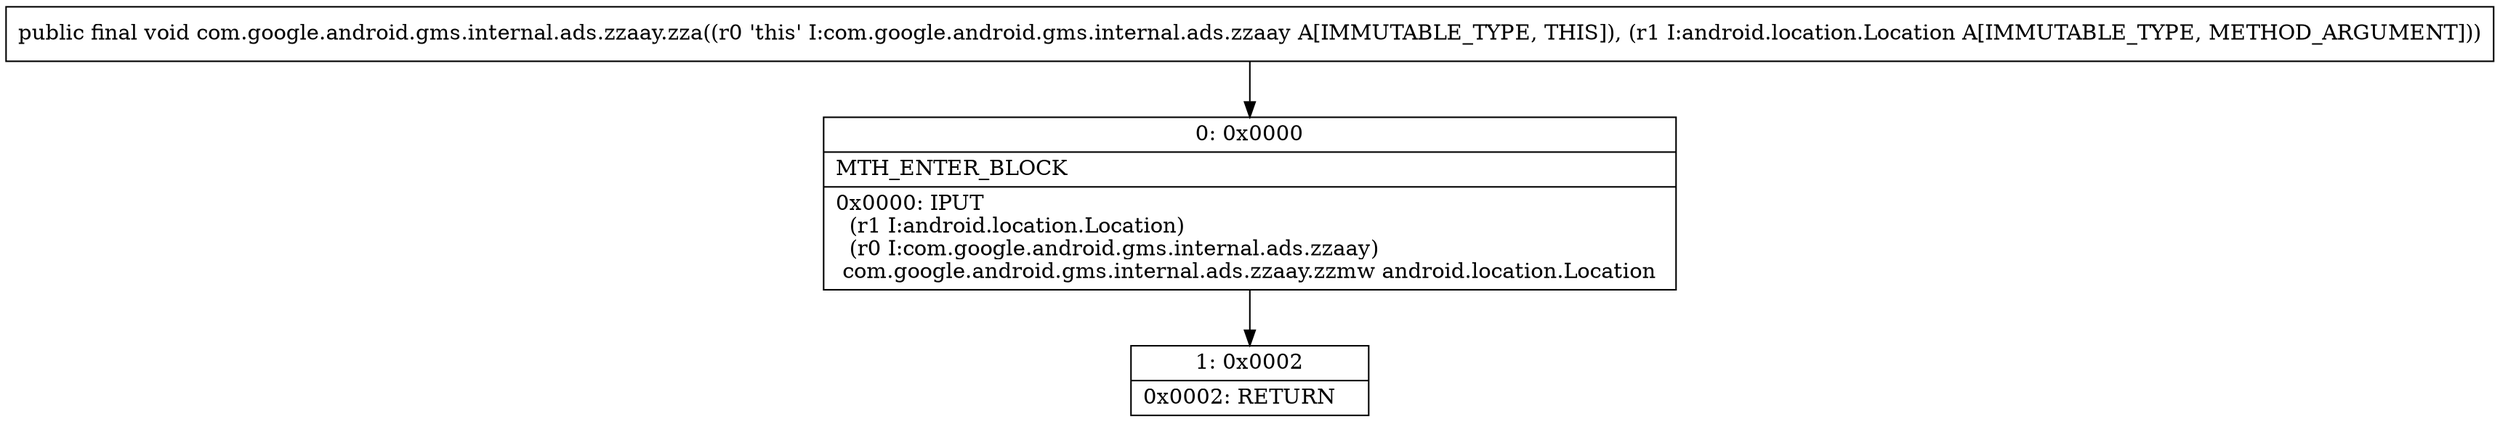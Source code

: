 digraph "CFG forcom.google.android.gms.internal.ads.zzaay.zza(Landroid\/location\/Location;)V" {
Node_0 [shape=record,label="{0\:\ 0x0000|MTH_ENTER_BLOCK\l|0x0000: IPUT  \l  (r1 I:android.location.Location)\l  (r0 I:com.google.android.gms.internal.ads.zzaay)\l com.google.android.gms.internal.ads.zzaay.zzmw android.location.Location \l}"];
Node_1 [shape=record,label="{1\:\ 0x0002|0x0002: RETURN   \l}"];
MethodNode[shape=record,label="{public final void com.google.android.gms.internal.ads.zzaay.zza((r0 'this' I:com.google.android.gms.internal.ads.zzaay A[IMMUTABLE_TYPE, THIS]), (r1 I:android.location.Location A[IMMUTABLE_TYPE, METHOD_ARGUMENT])) }"];
MethodNode -> Node_0;
Node_0 -> Node_1;
}

